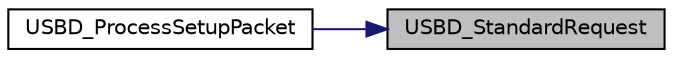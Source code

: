 digraph "USBD_StandardRequest"
{
 // LATEX_PDF_SIZE
  edge [fontname="Helvetica",fontsize="10",labelfontname="Helvetica",labelfontsize="10"];
  node [fontname="Helvetica",fontsize="10",shape=record];
  rankdir="RL";
  Node1 [label="USBD_StandardRequest",height=0.2,width=0.4,color="black", fillcolor="grey75", style="filled", fontcolor="black",tooltip="Process USB standard request."];
  Node1 -> Node2 [dir="back",color="midnightblue",fontsize="10",style="solid",fontname="Helvetica"];
  Node2 [label="USBD_ProcessSetupPacket",height=0.2,width=0.4,color="black", fillcolor="white", style="filled",URL="$df/dbd/group___n_a_n_o100___u_s_b_d___e_x_p_o_r_t_e_d___f_u_n_c_t_i_o_n_s.html#gacd570f497a414e36c393904ad108d3d2",tooltip="Process Setup Packet."];
}
